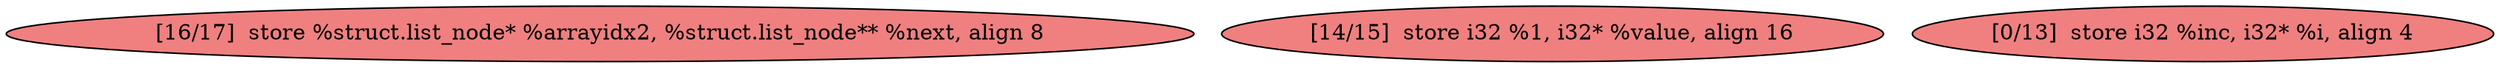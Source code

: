 
digraph G {


node338 [fillcolor=lightcoral,label="[16/17]  store %struct.list_node* %arrayidx2, %struct.list_node** %next, align 8",shape=ellipse,style=filled ]
node336 [fillcolor=lightcoral,label="[14/15]  store i32 %1, i32* %value, align 16",shape=ellipse,style=filled ]
node337 [fillcolor=lightcoral,label="[0/13]  store i32 %inc, i32* %i, align 4",shape=ellipse,style=filled ]



}
